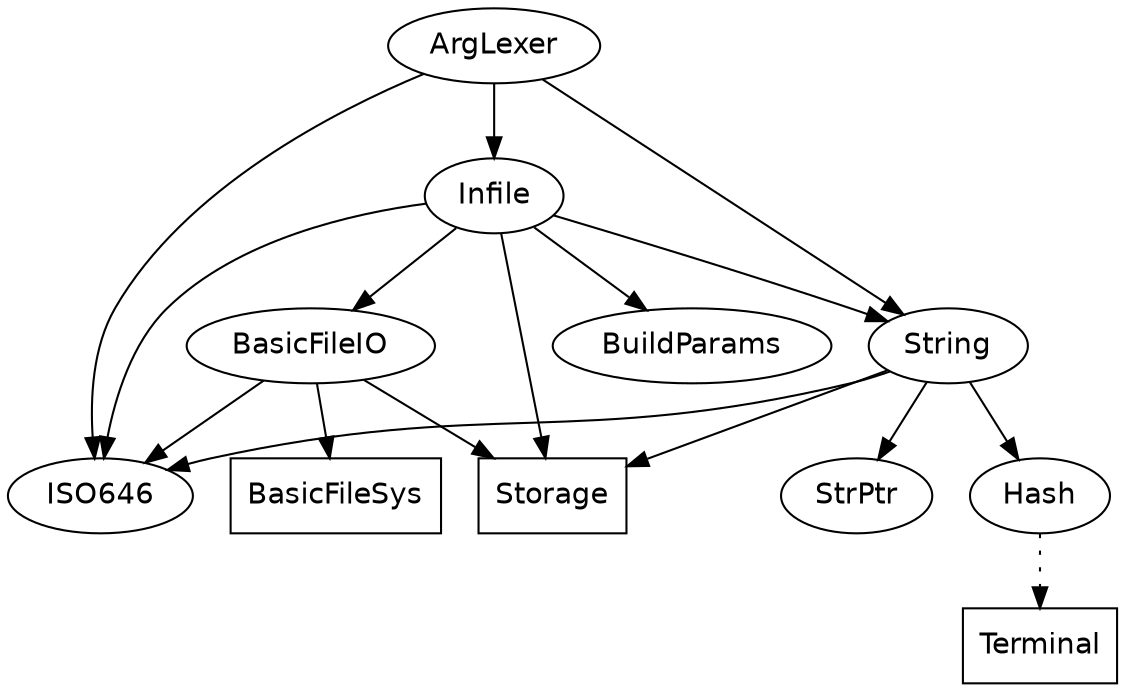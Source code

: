 digraph ArgLexerImports {
  node [fontname=helvetica];
  
  ArgLexer -> {
    Infile ISO646 String
  };
  
  Infile -> {
    BasicFileIO BuildParams ISO646 Storage String
  };
  
  BasicFileIO -> {
    BasicFileSys ISO646 Storage
  };
  
  BasicFileSys [shape=box];
    
  ISO646; /* no dependencies */
  
  Storage [shape=box]; /* stdlib */
  
  BuildParams; /* no dependencies */
    
  String -> {
    Hash ISO646 Storage StrPtr
  };
  
  edge [style=dotted];
  Hash -> {
    Terminal
  };
  edge [style=none];
  
  Terminal [shape=box]; /* stdlib */
  
  StrPtr; /* no dependencies */  
  
} /* ArgLexerImports */